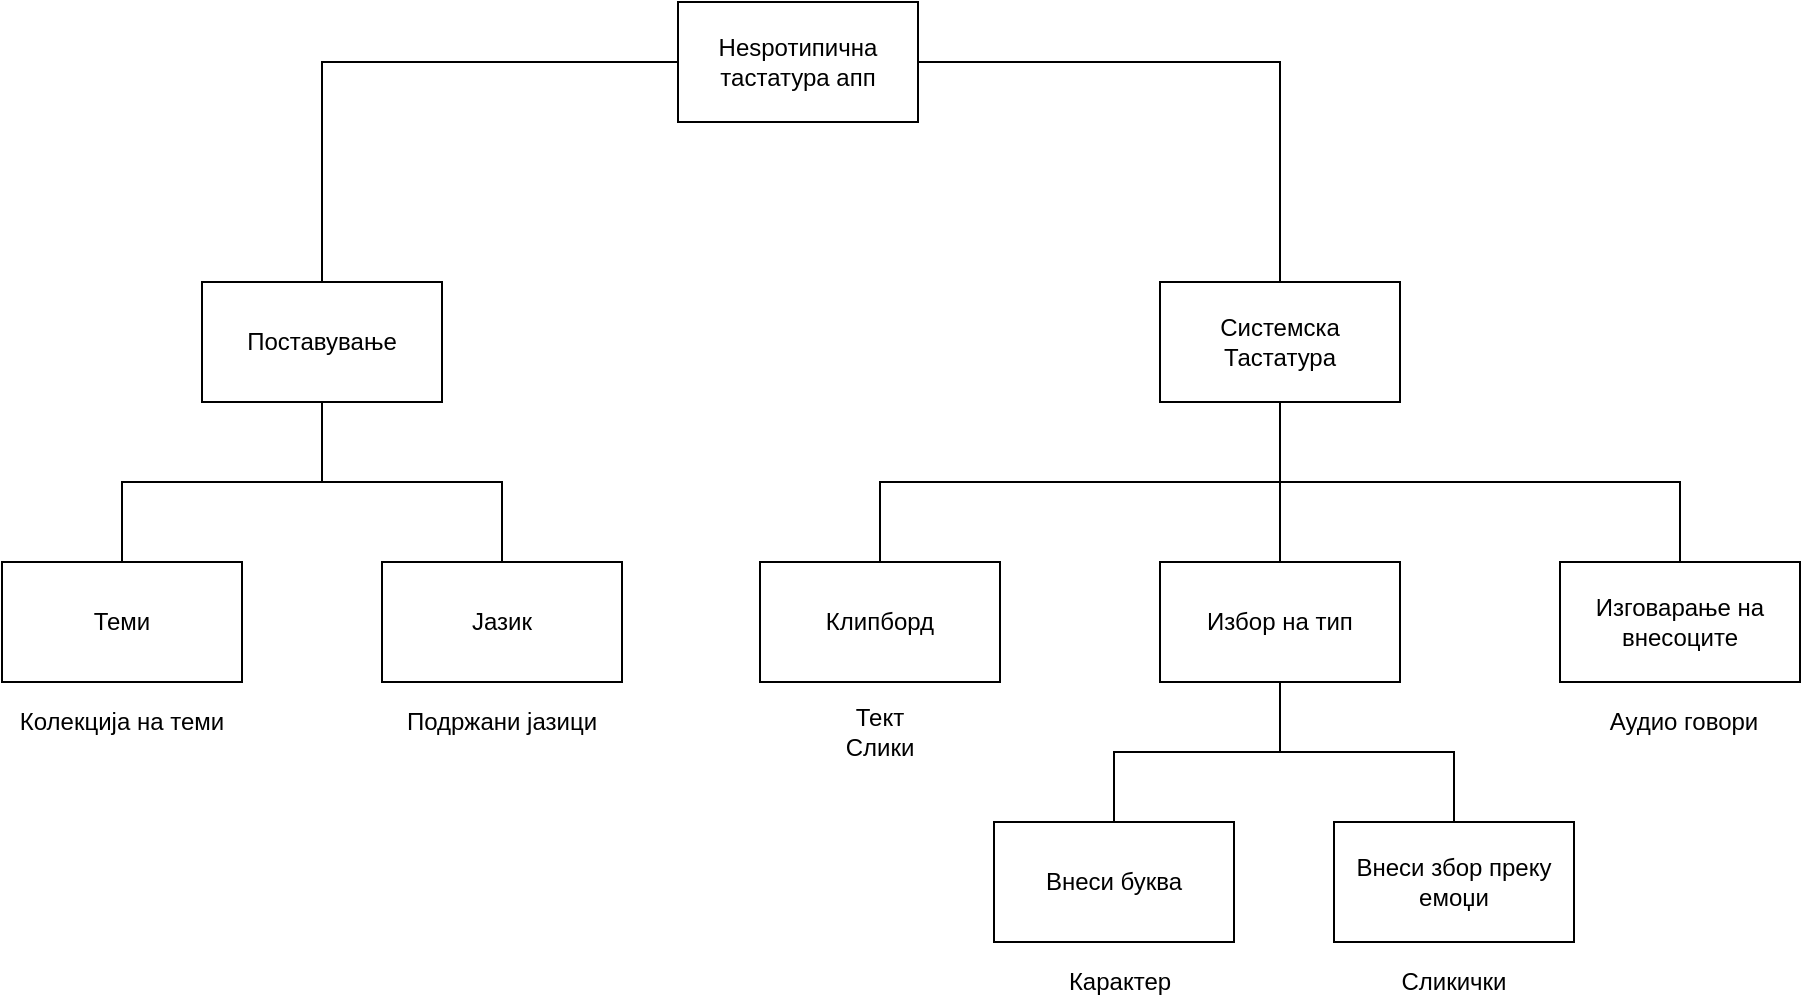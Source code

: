 <mxfile version="14.7.6" type="device"><diagram name="Page-1" id="b98fa263-6416-c6ec-5b7d-78bf54ef71d0"><mxGraphModel dx="1671" dy="2220" grid="1" gridSize="10" guides="1" tooltips="1" connect="1" arrows="1" fold="1" page="1" pageScale="1.5" pageWidth="1169" pageHeight="826" background="none" math="0" shadow="0"><root><mxCell id="0" style=";html=1;"/><mxCell id="1" style=";html=1;" parent="0"/><mxCell id="CNHaQR5hQXkLslQxlgWu-3" value="" style="edgeStyle=orthogonalEdgeStyle;rounded=0;orthogonalLoop=1;jettySize=auto;html=1;endArrow=none;endFill=0;" edge="1" parent="1" source="CNHaQR5hQXkLslQxlgWu-1" target="CNHaQR5hQXkLslQxlgWu-2"><mxGeometry relative="1" as="geometry"/></mxCell><mxCell id="CNHaQR5hQXkLslQxlgWu-5" value="" style="edgeStyle=orthogonalEdgeStyle;rounded=0;orthogonalLoop=1;jettySize=auto;html=1;endArrow=none;endFill=0;" edge="1" parent="1" source="CNHaQR5hQXkLslQxlgWu-1" target="CNHaQR5hQXkLslQxlgWu-4"><mxGeometry relative="1" as="geometry"/></mxCell><mxCell id="CNHaQR5hQXkLslQxlgWu-1" value="Неѕротипична тастатура апп" style="rounded=0;whiteSpace=wrap;html=1;" vertex="1" parent="1"><mxGeometry x="728" y="-920" width="120" height="60" as="geometry"/></mxCell><mxCell id="CNHaQR5hQXkLslQxlgWu-7" value="" style="edgeStyle=orthogonalEdgeStyle;rounded=0;orthogonalLoop=1;jettySize=auto;html=1;endArrow=none;endFill=0;" edge="1" parent="1" source="CNHaQR5hQXkLslQxlgWu-2" target="CNHaQR5hQXkLslQxlgWu-6"><mxGeometry relative="1" as="geometry"/></mxCell><mxCell id="CNHaQR5hQXkLslQxlgWu-15" value="" style="edgeStyle=orthogonalEdgeStyle;rounded=0;orthogonalLoop=1;jettySize=auto;html=1;endArrow=none;endFill=0;" edge="1" parent="1" source="CNHaQR5hQXkLslQxlgWu-2" target="CNHaQR5hQXkLslQxlgWu-14"><mxGeometry relative="1" as="geometry"><Array as="points"><mxPoint x="1029" y="-680"/><mxPoint x="1229" y="-680"/></Array></mxGeometry></mxCell><mxCell id="CNHaQR5hQXkLslQxlgWu-17" value="" style="edgeStyle=orthogonalEdgeStyle;rounded=0;orthogonalLoop=1;jettySize=auto;html=1;endArrow=none;endFill=0;" edge="1" parent="1" source="CNHaQR5hQXkLslQxlgWu-2" target="CNHaQR5hQXkLslQxlgWu-16"><mxGeometry relative="1" as="geometry"><Array as="points"><mxPoint x="1029" y="-680"/><mxPoint x="829" y="-680"/></Array></mxGeometry></mxCell><mxCell id="CNHaQR5hQXkLslQxlgWu-2" value="Системска Тастатура" style="whiteSpace=wrap;html=1;rounded=0;" vertex="1" parent="1"><mxGeometry x="969" y="-780" width="120" height="60" as="geometry"/></mxCell><mxCell id="CNHaQR5hQXkLslQxlgWu-13" value="" style="edgeStyle=orthogonalEdgeStyle;rounded=0;orthogonalLoop=1;jettySize=auto;html=1;endArrow=none;endFill=0;" edge="1" parent="1" source="CNHaQR5hQXkLslQxlgWu-4" target="CNHaQR5hQXkLslQxlgWu-12"><mxGeometry relative="1" as="geometry"/></mxCell><mxCell id="CNHaQR5hQXkLslQxlgWu-19" value="" style="edgeStyle=orthogonalEdgeStyle;rounded=0;orthogonalLoop=1;jettySize=auto;html=1;endArrow=none;endFill=0;" edge="1" parent="1" source="CNHaQR5hQXkLslQxlgWu-4" target="CNHaQR5hQXkLslQxlgWu-18"><mxGeometry relative="1" as="geometry"/></mxCell><mxCell id="CNHaQR5hQXkLslQxlgWu-4" value="Поставување" style="whiteSpace=wrap;html=1;rounded=0;" vertex="1" parent="1"><mxGeometry x="490" y="-780" width="120" height="60" as="geometry"/></mxCell><mxCell id="CNHaQR5hQXkLslQxlgWu-9" value="" style="edgeStyle=orthogonalEdgeStyle;rounded=0;orthogonalLoop=1;jettySize=auto;html=1;endArrow=none;endFill=0;" edge="1" parent="1" source="CNHaQR5hQXkLslQxlgWu-6" target="CNHaQR5hQXkLslQxlgWu-8"><mxGeometry relative="1" as="geometry"/></mxCell><mxCell id="CNHaQR5hQXkLslQxlgWu-11" value="" style="edgeStyle=orthogonalEdgeStyle;rounded=0;orthogonalLoop=1;jettySize=auto;html=1;endArrow=none;endFill=0;" edge="1" parent="1" source="CNHaQR5hQXkLslQxlgWu-6" target="CNHaQR5hQXkLslQxlgWu-10"><mxGeometry relative="1" as="geometry"/></mxCell><mxCell id="CNHaQR5hQXkLslQxlgWu-6" value="Избор на тип" style="whiteSpace=wrap;html=1;rounded=0;" vertex="1" parent="1"><mxGeometry x="969" y="-640" width="120" height="60" as="geometry"/></mxCell><mxCell id="CNHaQR5hQXkLslQxlgWu-8" value="Внеси буква" style="whiteSpace=wrap;html=1;rounded=0;" vertex="1" parent="1"><mxGeometry x="886" y="-510" width="120" height="60" as="geometry"/></mxCell><mxCell id="CNHaQR5hQXkLslQxlgWu-10" value="Внеси збор преку емоџи" style="whiteSpace=wrap;html=1;rounded=0;" vertex="1" parent="1"><mxGeometry x="1056" y="-510" width="120" height="60" as="geometry"/></mxCell><mxCell id="CNHaQR5hQXkLslQxlgWu-12" value="Теми" style="whiteSpace=wrap;html=1;rounded=0;" vertex="1" parent="1"><mxGeometry x="390" y="-640" width="120" height="60" as="geometry"/></mxCell><mxCell id="CNHaQR5hQXkLslQxlgWu-14" value="Изговарање на внесоците" style="whiteSpace=wrap;html=1;rounded=0;" vertex="1" parent="1"><mxGeometry x="1169" y="-640" width="120" height="60" as="geometry"/></mxCell><mxCell id="CNHaQR5hQXkLslQxlgWu-16" value="Клипборд" style="whiteSpace=wrap;html=1;rounded=0;" vertex="1" parent="1"><mxGeometry x="769" y="-640" width="120" height="60" as="geometry"/></mxCell><mxCell id="CNHaQR5hQXkLslQxlgWu-18" value="Јазик" style="whiteSpace=wrap;html=1;rounded=0;" vertex="1" parent="1"><mxGeometry x="580" y="-640" width="120" height="60" as="geometry"/></mxCell><mxCell id="CNHaQR5hQXkLslQxlgWu-20" value="Колекција на теми" style="text;html=1;strokeColor=none;fillColor=none;align=center;verticalAlign=middle;whiteSpace=wrap;rounded=0;" vertex="1" parent="1"><mxGeometry x="390" y="-570" width="120" height="20" as="geometry"/></mxCell><mxCell id="CNHaQR5hQXkLslQxlgWu-21" value="Подржани јазици" style="text;html=1;strokeColor=none;fillColor=none;align=center;verticalAlign=middle;whiteSpace=wrap;rounded=0;" vertex="1" parent="1"><mxGeometry x="580" y="-570" width="120" height="20" as="geometry"/></mxCell><mxCell id="CNHaQR5hQXkLslQxlgWu-22" value="Тект&lt;br&gt;Слики" style="text;html=1;strokeColor=none;fillColor=none;align=center;verticalAlign=middle;whiteSpace=wrap;rounded=0;" vertex="1" parent="1"><mxGeometry x="769" y="-570" width="120" height="30" as="geometry"/></mxCell><mxCell id="CNHaQR5hQXkLslQxlgWu-23" value="Карактер" style="text;html=1;strokeColor=none;fillColor=none;align=center;verticalAlign=middle;whiteSpace=wrap;rounded=0;" vertex="1" parent="1"><mxGeometry x="889" y="-440" width="120" height="20" as="geometry"/></mxCell><mxCell id="CNHaQR5hQXkLslQxlgWu-24" value="Сликички" style="text;html=1;strokeColor=none;fillColor=none;align=center;verticalAlign=middle;whiteSpace=wrap;rounded=0;" vertex="1" parent="1"><mxGeometry x="1056" y="-440" width="120" height="20" as="geometry"/></mxCell><mxCell id="CNHaQR5hQXkLslQxlgWu-25" value="Аудио говори" style="text;html=1;strokeColor=none;fillColor=none;align=center;verticalAlign=middle;whiteSpace=wrap;rounded=0;" vertex="1" parent="1"><mxGeometry x="1176" y="-570" width="110" height="20" as="geometry"/></mxCell></root></mxGraphModel></diagram></mxfile>